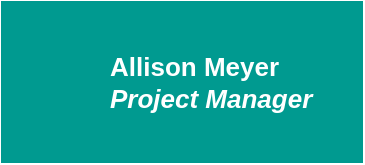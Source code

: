 <mxfile version="26.0.4">
  <diagram name="Page-1" id="3_LgFnzOPMGLqBnzPg8g">
    <mxGraphModel dx="2074" dy="2221" grid="1" gridSize="10" guides="1" tooltips="1" connect="1" arrows="1" fold="1" page="1" pageScale="1" pageWidth="1654" pageHeight="1169" math="0" shadow="0">
      <root>
        <mxCell id="0" />
        <mxCell id="1" parent="0" />
        <UserObject label="&lt;div&gt;&lt;br&gt;&lt;/div&gt;&lt;div&gt;&lt;span style=&quot;background-color: initial;&quot;&gt;%name%&lt;/span&gt;&lt;br&gt;&lt;/div&gt;&lt;i&gt;%position%&lt;/i&gt;&lt;div&gt;&lt;br&gt;&lt;/div&gt;" name="Allison Meyer" position="Project Manager" placeholders="1" id="5CjB5-Vkw5eR_ZG53d0y-1">
          <mxCell style="label;image=https://cdn3.iconfinder.com/data/icons/user-avatars-1/512/users-3-128.png;whiteSpace=wrap;html=1;rounded=0;glass=0;treeFolding=1;treeMoving=1;strokeColor=#00998f;align=left;verticalAlign=middle;spacingLeft=52;spacing=2;fontFamily=Helvetica;fontSize=13;fontColor=#FFFFFF;fontStyle=1;fillColor=#009a90;clipPath=inset(10.94% 10.94% 10.94% 10.94% round 50%);aspect=fixed;" vertex="1" parent="1">
            <mxGeometry x="740" y="-300" width="180" height="80" as="geometry" />
          </mxCell>
        </UserObject>
      </root>
    </mxGraphModel>
  </diagram>
</mxfile>
